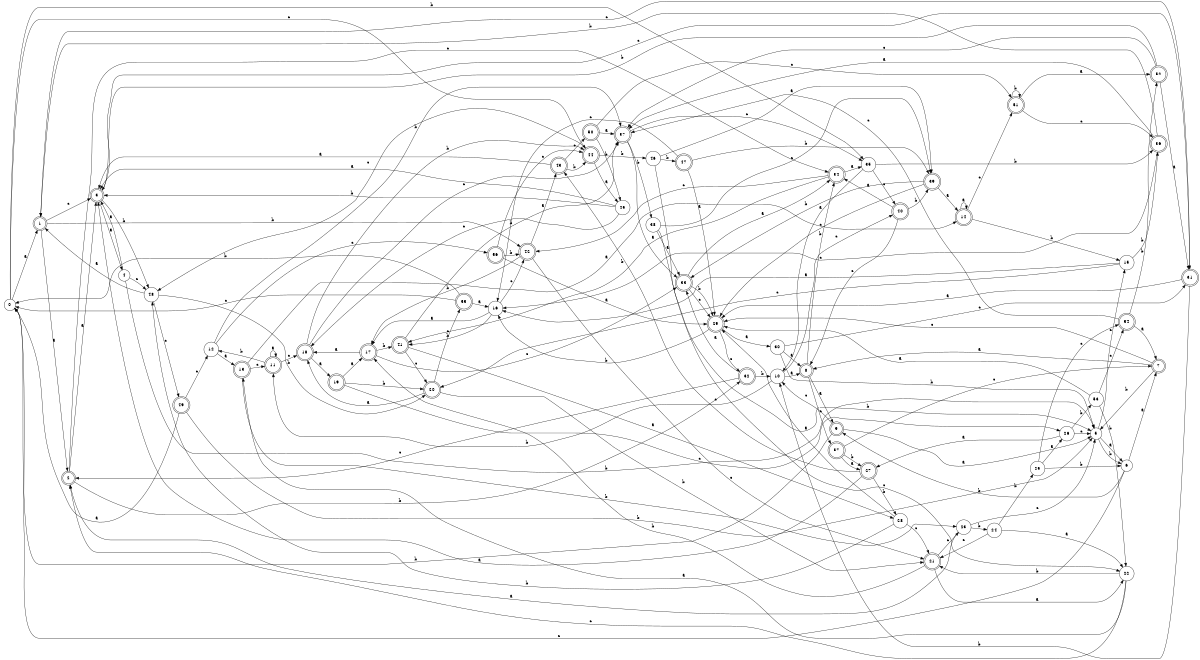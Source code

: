 digraph n47_3 {
__start0 [label="" shape="none"];

rankdir=LR;
size="8,5";

s0 [style="filled", color="black", fillcolor="white" shape="circle", label="0"];
s1 [style="rounded,filled", color="black", fillcolor="white" shape="doublecircle", label="1"];
s2 [style="rounded,filled", color="black", fillcolor="white" shape="doublecircle", label="2"];
s3 [style="rounded,filled", color="black", fillcolor="white" shape="doublecircle", label="3"];
s4 [style="filled", color="black", fillcolor="white" shape="circle", label="4"];
s5 [style="filled", color="black", fillcolor="white" shape="circle", label="5"];
s6 [style="filled", color="black", fillcolor="white" shape="circle", label="6"];
s7 [style="rounded,filled", color="black", fillcolor="white" shape="doublecircle", label="7"];
s8 [style="rounded,filled", color="black", fillcolor="white" shape="doublecircle", label="8"];
s9 [style="rounded,filled", color="black", fillcolor="white" shape="doublecircle", label="9"];
s10 [style="filled", color="black", fillcolor="white" shape="circle", label="10"];
s11 [style="rounded,filled", color="black", fillcolor="white" shape="doublecircle", label="11"];
s12 [style="filled", color="black", fillcolor="white" shape="circle", label="12"];
s13 [style="rounded,filled", color="black", fillcolor="white" shape="doublecircle", label="13"];
s14 [style="rounded,filled", color="black", fillcolor="white" shape="doublecircle", label="14"];
s15 [style="filled", color="black", fillcolor="white" shape="circle", label="15"];
s16 [style="filled", color="black", fillcolor="white" shape="circle", label="16"];
s17 [style="rounded,filled", color="black", fillcolor="white" shape="doublecircle", label="17"];
s18 [style="rounded,filled", color="black", fillcolor="white" shape="doublecircle", label="18"];
s19 [style="rounded,filled", color="black", fillcolor="white" shape="doublecircle", label="19"];
s20 [style="rounded,filled", color="black", fillcolor="white" shape="doublecircle", label="20"];
s21 [style="rounded,filled", color="black", fillcolor="white" shape="doublecircle", label="21"];
s22 [style="filled", color="black", fillcolor="white" shape="circle", label="22"];
s23 [style="filled", color="black", fillcolor="white" shape="circle", label="23"];
s24 [style="filled", color="black", fillcolor="white" shape="circle", label="24"];
s25 [style="filled", color="black", fillcolor="white" shape="circle", label="25"];
s26 [style="filled", color="black", fillcolor="white" shape="circle", label="26"];
s27 [style="rounded,filled", color="black", fillcolor="white" shape="doublecircle", label="27"];
s28 [style="filled", color="black", fillcolor="white" shape="circle", label="28"];
s29 [style="rounded,filled", color="black", fillcolor="white" shape="doublecircle", label="29"];
s30 [style="filled", color="black", fillcolor="white" shape="circle", label="30"];
s31 [style="rounded,filled", color="black", fillcolor="white" shape="doublecircle", label="31"];
s32 [style="rounded,filled", color="black", fillcolor="white" shape="doublecircle", label="32"];
s33 [style="rounded,filled", color="black", fillcolor="white" shape="doublecircle", label="33"];
s34 [style="rounded,filled", color="black", fillcolor="white" shape="doublecircle", label="34"];
s35 [style="filled", color="black", fillcolor="white" shape="circle", label="35"];
s36 [style="rounded,filled", color="black", fillcolor="white" shape="doublecircle", label="36"];
s37 [style="rounded,filled", color="black", fillcolor="white" shape="doublecircle", label="37"];
s38 [style="filled", color="black", fillcolor="white" shape="circle", label="38"];
s39 [style="rounded,filled", color="black", fillcolor="white" shape="doublecircle", label="39"];
s40 [style="rounded,filled", color="black", fillcolor="white" shape="doublecircle", label="40"];
s41 [style="rounded,filled", color="black", fillcolor="white" shape="doublecircle", label="41"];
s42 [style="rounded,filled", color="black", fillcolor="white" shape="doublecircle", label="42"];
s43 [style="rounded,filled", color="black", fillcolor="white" shape="doublecircle", label="43"];
s44 [style="rounded,filled", color="black", fillcolor="white" shape="doublecircle", label="44"];
s45 [style="filled", color="black", fillcolor="white" shape="circle", label="45"];
s46 [style="filled", color="black", fillcolor="white" shape="circle", label="46"];
s47 [style="rounded,filled", color="black", fillcolor="white" shape="doublecircle", label="47"];
s48 [style="filled", color="black", fillcolor="white" shape="circle", label="48"];
s49 [style="rounded,filled", color="black", fillcolor="white" shape="doublecircle", label="49"];
s50 [style="rounded,filled", color="black", fillcolor="white" shape="doublecircle", label="50"];
s51 [style="rounded,filled", color="black", fillcolor="white" shape="doublecircle", label="51"];
s52 [style="rounded,filled", color="black", fillcolor="white" shape="doublecircle", label="52"];
s53 [style="filled", color="black", fillcolor="white" shape="circle", label="53"];
s54 [style="rounded,filled", color="black", fillcolor="white" shape="doublecircle", label="54"];
s55 [style="rounded,filled", color="black", fillcolor="white" shape="doublecircle", label="55"];
s56 [style="rounded,filled", color="black", fillcolor="white" shape="doublecircle", label="56"];
s57 [style="rounded,filled", color="black", fillcolor="white" shape="doublecircle", label="57"];
s0 -> s1 [label="a"];
s0 -> s35 [label="b"];
s0 -> s44 [label="c"];
s1 -> s2 [label="a"];
s1 -> s42 [label="b"];
s1 -> s3 [label="c"];
s2 -> s3 [label="a"];
s2 -> s32 [label="b"];
s2 -> s34 [label="c"];
s3 -> s4 [label="a"];
s3 -> s48 [label="b"];
s3 -> s31 [label="c"];
s4 -> s3 [label="a"];
s4 -> s5 [label="b"];
s4 -> s48 [label="c"];
s5 -> s6 [label="a"];
s5 -> s6 [label="b"];
s5 -> s15 [label="c"];
s6 -> s7 [label="a"];
s6 -> s9 [label="b"];
s6 -> s0 [label="c"];
s7 -> s8 [label="a"];
s7 -> s5 [label="b"];
s7 -> s29 [label="c"];
s8 -> s9 [label="a"];
s8 -> s34 [label="b"];
s8 -> s57 [label="c"];
s9 -> s5 [label="a"];
s9 -> s0 [label="b"];
s9 -> s10 [label="c"];
s10 -> s8 [label="a"];
s10 -> s11 [label="b"];
s10 -> s40 [label="c"];
s11 -> s11 [label="a"];
s11 -> s12 [label="b"];
s11 -> s18 [label="c"];
s12 -> s13 [label="a"];
s12 -> s37 [label="b"];
s12 -> s56 [label="c"];
s13 -> s14 [label="a"];
s13 -> s23 [label="b"];
s13 -> s11 [label="c"];
s14 -> s14 [label="a"];
s14 -> s15 [label="b"];
s14 -> s51 [label="c"];
s15 -> s16 [label="a"];
s15 -> s36 [label="b"];
s15 -> s20 [label="c"];
s16 -> s17 [label="a"];
s16 -> s41 [label="b"];
s16 -> s42 [label="c"];
s17 -> s18 [label="a"];
s17 -> s41 [label="b"];
s17 -> s33 [label="c"];
s18 -> s19 [label="a"];
s18 -> s44 [label="b"];
s18 -> s37 [label="c"];
s19 -> s17 [label="a"];
s19 -> s20 [label="b"];
s19 -> s26 [label="c"];
s20 -> s18 [label="a"];
s20 -> s21 [label="b"];
s20 -> s55 [label="c"];
s21 -> s22 [label="a"];
s21 -> s17 [label="b"];
s21 -> s23 [label="c"];
s22 -> s13 [label="a"];
s22 -> s21 [label="b"];
s22 -> s2 [label="c"];
s23 -> s2 [label="a"];
s23 -> s24 [label="b"];
s23 -> s5 [label="c"];
s24 -> s22 [label="a"];
s24 -> s25 [label="b"];
s24 -> s21 [label="c"];
s25 -> s26 [label="a"];
s25 -> s6 [label="b"];
s25 -> s54 [label="c"];
s26 -> s27 [label="a"];
s26 -> s53 [label="b"];
s26 -> s5 [label="c"];
s27 -> s3 [label="a"];
s27 -> s28 [label="b"];
s27 -> s43 [label="c"];
s28 -> s29 [label="a"];
s28 -> s48 [label="b"];
s28 -> s21 [label="c"];
s29 -> s30 [label="a"];
s29 -> s16 [label="b"];
s29 -> s32 [label="c"];
s30 -> s8 [label="a"];
s30 -> s5 [label="b"];
s30 -> s31 [label="c"];
s31 -> s29 [label="a"];
s31 -> s10 [label="b"];
s31 -> s1 [label="c"];
s32 -> s33 [label="a"];
s32 -> s10 [label="b"];
s32 -> s2 [label="c"];
s33 -> s34 [label="a"];
s33 -> s29 [label="b"];
s33 -> s29 [label="c"];
s34 -> s35 [label="a"];
s34 -> s41 [label="b"];
s34 -> s42 [label="c"];
s35 -> s10 [label="a"];
s35 -> s36 [label="b"];
s35 -> s40 [label="c"];
s36 -> s37 [label="a"];
s36 -> s1 [label="b"];
s36 -> s16 [label="c"];
s37 -> s33 [label="a"];
s37 -> s38 [label="b"];
s37 -> s35 [label="c"];
s38 -> s33 [label="a"];
s38 -> s5 [label="b"];
s38 -> s39 [label="c"];
s39 -> s14 [label="a"];
s39 -> s33 [label="b"];
s39 -> s29 [label="c"];
s40 -> s34 [label="a"];
s40 -> s39 [label="b"];
s40 -> s8 [label="c"];
s41 -> s28 [label="a"];
s41 -> s37 [label="b"];
s41 -> s20 [label="c"];
s42 -> s43 [label="a"];
s42 -> s17 [label="b"];
s42 -> s21 [label="c"];
s43 -> s3 [label="a"];
s43 -> s44 [label="b"];
s43 -> s50 [label="c"];
s44 -> s45 [label="a"];
s44 -> s46 [label="b"];
s44 -> s48 [label="c"];
s45 -> s3 [label="a"];
s45 -> s3 [label="b"];
s45 -> s18 [label="c"];
s46 -> s39 [label="a"];
s46 -> s47 [label="b"];
s46 -> s22 [label="c"];
s47 -> s29 [label="a"];
s47 -> s39 [label="b"];
s47 -> s16 [label="c"];
s48 -> s1 [label="a"];
s48 -> s20 [label="b"];
s48 -> s49 [label="c"];
s49 -> s0 [label="a"];
s49 -> s5 [label="b"];
s49 -> s12 [label="c"];
s50 -> s37 [label="a"];
s50 -> s45 [label="b"];
s50 -> s51 [label="c"];
s51 -> s52 [label="a"];
s51 -> s51 [label="b"];
s51 -> s36 [label="c"];
s52 -> s31 [label="a"];
s52 -> s3 [label="b"];
s52 -> s37 [label="c"];
s53 -> s29 [label="a"];
s53 -> s22 [label="b"];
s53 -> s54 [label="c"];
s54 -> s7 [label="a"];
s54 -> s52 [label="b"];
s54 -> s37 [label="c"];
s55 -> s16 [label="a"];
s55 -> s0 [label="b"];
s55 -> s0 [label="c"];
s56 -> s29 [label="a"];
s56 -> s42 [label="b"];
s56 -> s44 [label="c"];
s57 -> s27 [label="a"];
s57 -> s27 [label="b"];
s57 -> s7 [label="c"];

}